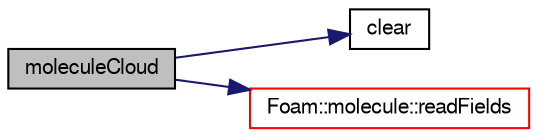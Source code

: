 digraph "moleculeCloud"
{
  bgcolor="transparent";
  edge [fontname="FreeSans",fontsize="10",labelfontname="FreeSans",labelfontsize="10"];
  node [fontname="FreeSans",fontsize="10",shape=record];
  rankdir="LR";
  Node16 [label="moleculeCloud",height=0.2,width=0.4,color="black", fillcolor="grey75", style="filled", fontcolor="black"];
  Node16 -> Node17 [color="midnightblue",fontsize="10",style="solid",fontname="FreeSans"];
  Node17 [label="clear",height=0.2,width=0.4,color="black",URL="$a38057.html#a3a533f9231a5668b9d8f301a79d57b73"];
  Node16 -> Node18 [color="midnightblue",fontsize="10",style="solid",fontname="FreeSans"];
  Node18 [label="Foam::molecule::readFields",height=0.2,width=0.4,color="red",URL="$a24390.html#acb3924c097c11bf0acea90e570b814d0"];
}
